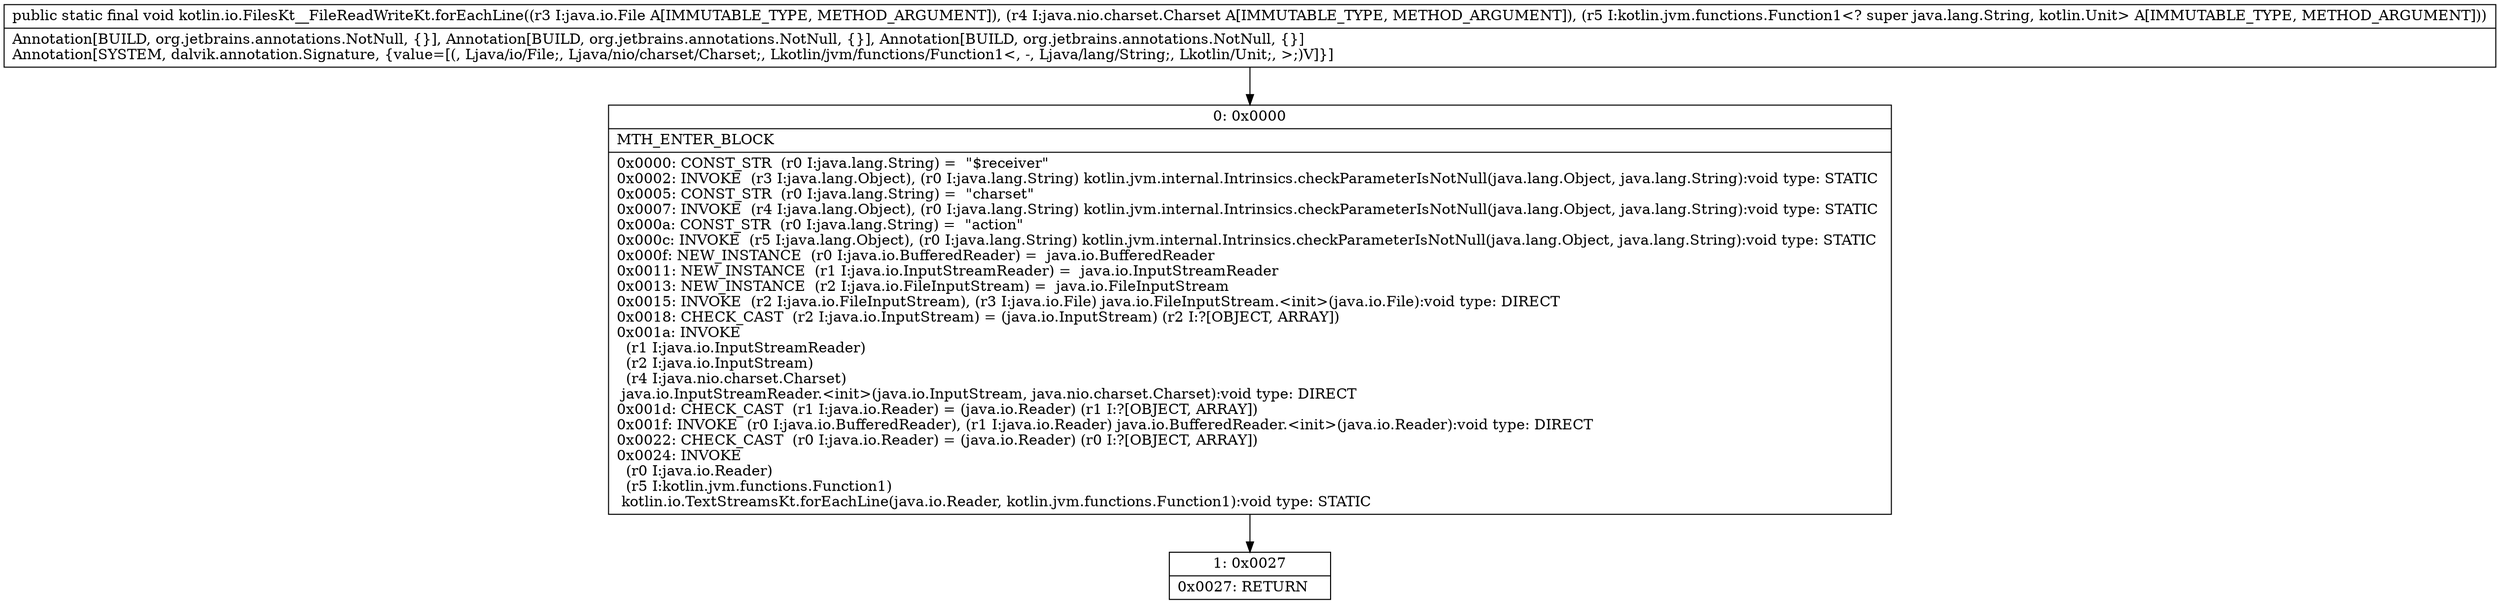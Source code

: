 digraph "CFG forkotlin.io.FilesKt__FileReadWriteKt.forEachLine(Ljava\/io\/File;Ljava\/nio\/charset\/Charset;Lkotlin\/jvm\/functions\/Function1;)V" {
Node_0 [shape=record,label="{0\:\ 0x0000|MTH_ENTER_BLOCK\l|0x0000: CONST_STR  (r0 I:java.lang.String) =  \"$receiver\" \l0x0002: INVOKE  (r3 I:java.lang.Object), (r0 I:java.lang.String) kotlin.jvm.internal.Intrinsics.checkParameterIsNotNull(java.lang.Object, java.lang.String):void type: STATIC \l0x0005: CONST_STR  (r0 I:java.lang.String) =  \"charset\" \l0x0007: INVOKE  (r4 I:java.lang.Object), (r0 I:java.lang.String) kotlin.jvm.internal.Intrinsics.checkParameterIsNotNull(java.lang.Object, java.lang.String):void type: STATIC \l0x000a: CONST_STR  (r0 I:java.lang.String) =  \"action\" \l0x000c: INVOKE  (r5 I:java.lang.Object), (r0 I:java.lang.String) kotlin.jvm.internal.Intrinsics.checkParameterIsNotNull(java.lang.Object, java.lang.String):void type: STATIC \l0x000f: NEW_INSTANCE  (r0 I:java.io.BufferedReader) =  java.io.BufferedReader \l0x0011: NEW_INSTANCE  (r1 I:java.io.InputStreamReader) =  java.io.InputStreamReader \l0x0013: NEW_INSTANCE  (r2 I:java.io.FileInputStream) =  java.io.FileInputStream \l0x0015: INVOKE  (r2 I:java.io.FileInputStream), (r3 I:java.io.File) java.io.FileInputStream.\<init\>(java.io.File):void type: DIRECT \l0x0018: CHECK_CAST  (r2 I:java.io.InputStream) = (java.io.InputStream) (r2 I:?[OBJECT, ARRAY]) \l0x001a: INVOKE  \l  (r1 I:java.io.InputStreamReader)\l  (r2 I:java.io.InputStream)\l  (r4 I:java.nio.charset.Charset)\l java.io.InputStreamReader.\<init\>(java.io.InputStream, java.nio.charset.Charset):void type: DIRECT \l0x001d: CHECK_CAST  (r1 I:java.io.Reader) = (java.io.Reader) (r1 I:?[OBJECT, ARRAY]) \l0x001f: INVOKE  (r0 I:java.io.BufferedReader), (r1 I:java.io.Reader) java.io.BufferedReader.\<init\>(java.io.Reader):void type: DIRECT \l0x0022: CHECK_CAST  (r0 I:java.io.Reader) = (java.io.Reader) (r0 I:?[OBJECT, ARRAY]) \l0x0024: INVOKE  \l  (r0 I:java.io.Reader)\l  (r5 I:kotlin.jvm.functions.Function1)\l kotlin.io.TextStreamsKt.forEachLine(java.io.Reader, kotlin.jvm.functions.Function1):void type: STATIC \l}"];
Node_1 [shape=record,label="{1\:\ 0x0027|0x0027: RETURN   \l}"];
MethodNode[shape=record,label="{public static final void kotlin.io.FilesKt__FileReadWriteKt.forEachLine((r3 I:java.io.File A[IMMUTABLE_TYPE, METHOD_ARGUMENT]), (r4 I:java.nio.charset.Charset A[IMMUTABLE_TYPE, METHOD_ARGUMENT]), (r5 I:kotlin.jvm.functions.Function1\<? super java.lang.String, kotlin.Unit\> A[IMMUTABLE_TYPE, METHOD_ARGUMENT]))  | Annotation[BUILD, org.jetbrains.annotations.NotNull, \{\}], Annotation[BUILD, org.jetbrains.annotations.NotNull, \{\}], Annotation[BUILD, org.jetbrains.annotations.NotNull, \{\}]\lAnnotation[SYSTEM, dalvik.annotation.Signature, \{value=[(, Ljava\/io\/File;, Ljava\/nio\/charset\/Charset;, Lkotlin\/jvm\/functions\/Function1\<, \-, Ljava\/lang\/String;, Lkotlin\/Unit;, \>;)V]\}]\l}"];
MethodNode -> Node_0;
Node_0 -> Node_1;
}

